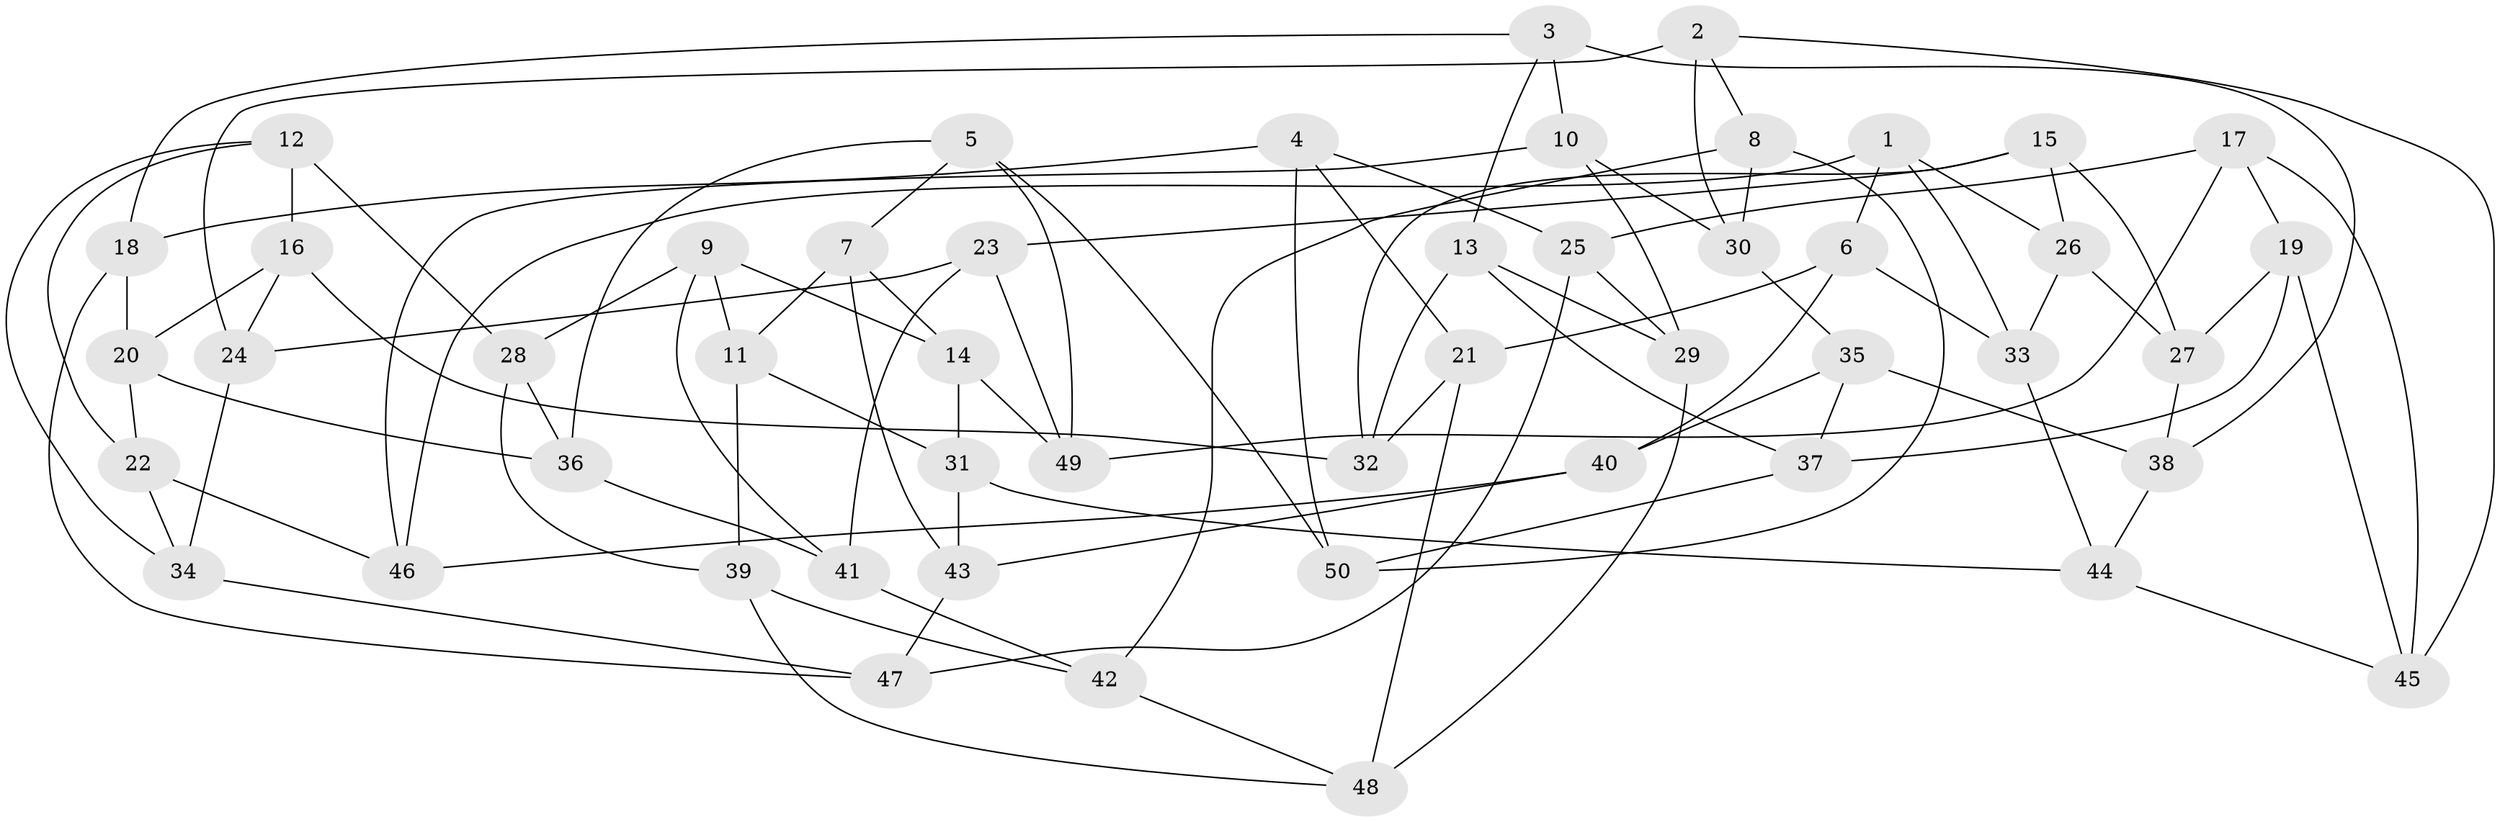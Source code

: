 // Generated by graph-tools (version 1.1) at 2025/26/03/09/25 03:26:57]
// undirected, 50 vertices, 100 edges
graph export_dot {
graph [start="1"]
  node [color=gray90,style=filled];
  1;
  2;
  3;
  4;
  5;
  6;
  7;
  8;
  9;
  10;
  11;
  12;
  13;
  14;
  15;
  16;
  17;
  18;
  19;
  20;
  21;
  22;
  23;
  24;
  25;
  26;
  27;
  28;
  29;
  30;
  31;
  32;
  33;
  34;
  35;
  36;
  37;
  38;
  39;
  40;
  41;
  42;
  43;
  44;
  45;
  46;
  47;
  48;
  49;
  50;
  1 -- 46;
  1 -- 33;
  1 -- 6;
  1 -- 26;
  2 -- 8;
  2 -- 30;
  2 -- 24;
  2 -- 45;
  3 -- 13;
  3 -- 10;
  3 -- 38;
  3 -- 18;
  4 -- 25;
  4 -- 18;
  4 -- 21;
  4 -- 50;
  5 -- 49;
  5 -- 50;
  5 -- 36;
  5 -- 7;
  6 -- 40;
  6 -- 21;
  6 -- 33;
  7 -- 14;
  7 -- 43;
  7 -- 11;
  8 -- 42;
  8 -- 50;
  8 -- 30;
  9 -- 14;
  9 -- 11;
  9 -- 28;
  9 -- 41;
  10 -- 46;
  10 -- 30;
  10 -- 29;
  11 -- 31;
  11 -- 39;
  12 -- 28;
  12 -- 34;
  12 -- 22;
  12 -- 16;
  13 -- 37;
  13 -- 32;
  13 -- 29;
  14 -- 49;
  14 -- 31;
  15 -- 26;
  15 -- 27;
  15 -- 32;
  15 -- 23;
  16 -- 20;
  16 -- 32;
  16 -- 24;
  17 -- 45;
  17 -- 25;
  17 -- 49;
  17 -- 19;
  18 -- 47;
  18 -- 20;
  19 -- 37;
  19 -- 27;
  19 -- 45;
  20 -- 36;
  20 -- 22;
  21 -- 32;
  21 -- 48;
  22 -- 34;
  22 -- 46;
  23 -- 41;
  23 -- 49;
  23 -- 24;
  24 -- 34;
  25 -- 47;
  25 -- 29;
  26 -- 33;
  26 -- 27;
  27 -- 38;
  28 -- 39;
  28 -- 36;
  29 -- 48;
  30 -- 35;
  31 -- 43;
  31 -- 44;
  33 -- 44;
  34 -- 47;
  35 -- 38;
  35 -- 40;
  35 -- 37;
  36 -- 41;
  37 -- 50;
  38 -- 44;
  39 -- 42;
  39 -- 48;
  40 -- 43;
  40 -- 46;
  41 -- 42;
  42 -- 48;
  43 -- 47;
  44 -- 45;
}
